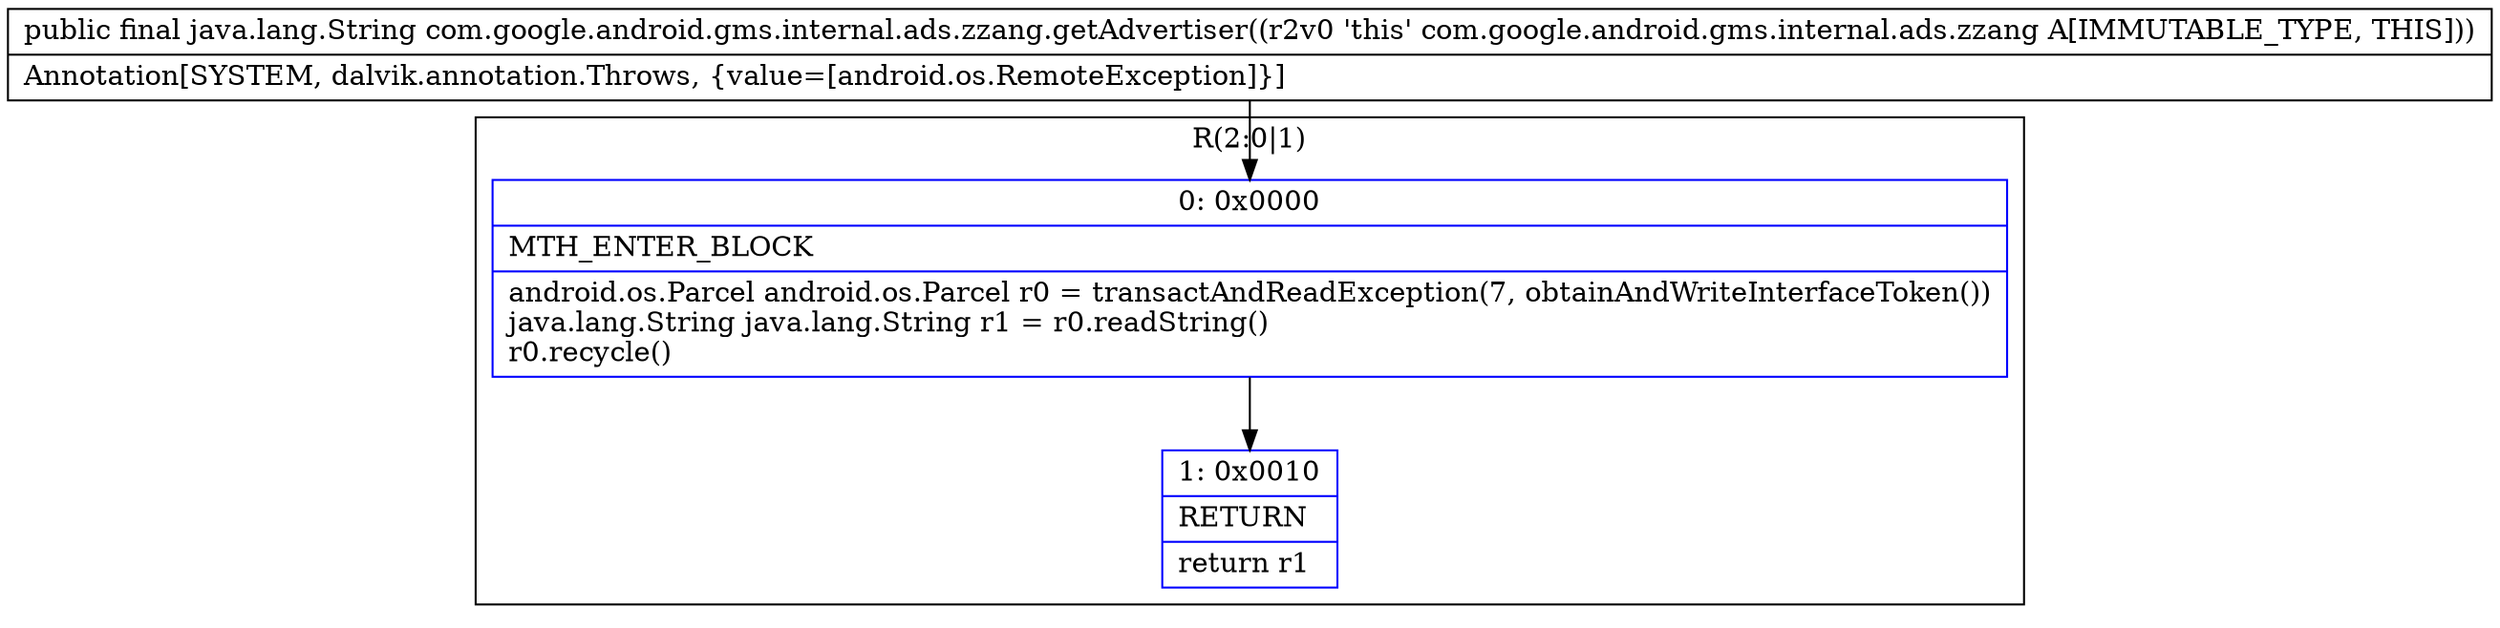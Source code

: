 digraph "CFG forcom.google.android.gms.internal.ads.zzang.getAdvertiser()Ljava\/lang\/String;" {
subgraph cluster_Region_117859631 {
label = "R(2:0|1)";
node [shape=record,color=blue];
Node_0 [shape=record,label="{0\:\ 0x0000|MTH_ENTER_BLOCK\l|android.os.Parcel android.os.Parcel r0 = transactAndReadException(7, obtainAndWriteInterfaceToken())\ljava.lang.String java.lang.String r1 = r0.readString()\lr0.recycle()\l}"];
Node_1 [shape=record,label="{1\:\ 0x0010|RETURN\l|return r1\l}"];
}
MethodNode[shape=record,label="{public final java.lang.String com.google.android.gms.internal.ads.zzang.getAdvertiser((r2v0 'this' com.google.android.gms.internal.ads.zzang A[IMMUTABLE_TYPE, THIS]))  | Annotation[SYSTEM, dalvik.annotation.Throws, \{value=[android.os.RemoteException]\}]\l}"];
MethodNode -> Node_0;
Node_0 -> Node_1;
}

